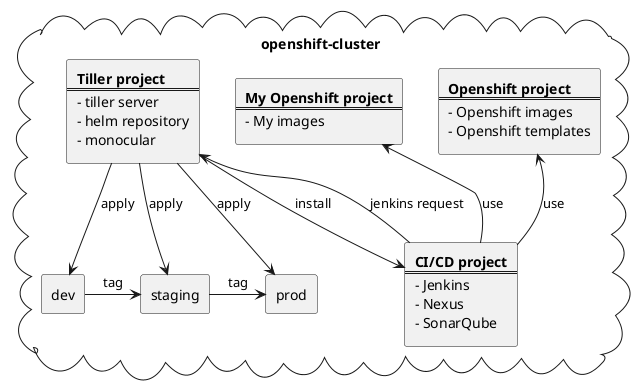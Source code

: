@startuml
top to bottom direction
skinparam packageStyle rect

cloud "openshift-cluster" {
    
    rectangle openshift [
        <b>Openshift project</b>
        ====
        - Openshift images
        - Openshift templates
    ]
    rectangle my [
        <b>My Openshift project</b>
        ====
        - My images
    ]
    rectangle tiller [
        <b>Tiller project</b>
        ===
        - tiller server
        - helm repository
        - monocular
    ]
    rectangle cicd [
        <b>CI/CD project</b>
        ====
        - Jenkins
        - Nexus
        - SonarQube
    ]
    rectangle dev
    rectangle staging
    rectangle prod

    openshift <-- cicd : use
    my <-- cicd : use
    cicd --> tiller : jenkins request
    tiller --> cicd : install
    tiller --> dev : apply
    tiller --> staging : apply
    tiller --> prod : apply
    dev -right-> staging : tag
    staging -right-> prod : tag
}

@enduml